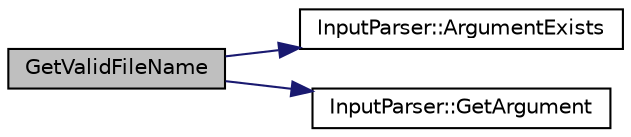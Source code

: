 digraph "GetValidFileName"
{
 // LATEX_PDF_SIZE
  edge [fontname="Helvetica",fontsize="10",labelfontname="Helvetica",labelfontsize="10"];
  node [fontname="Helvetica",fontsize="10",shape=record];
  rankdir="LR";
  Node1 [label="GetValidFileName",height=0.2,width=0.4,color="black", fillcolor="grey75", style="filled", fontcolor="black",tooltip=" "];
  Node1 -> Node2 [color="midnightblue",fontsize="10",style="solid",fontname="Helvetica"];
  Node2 [label="InputParser::ArgumentExists",height=0.2,width=0.4,color="black", fillcolor="white", style="filled",URL="$class_input_parser.html#aed4f79b119e000304124ee680a0f9b51",tooltip=" "];
  Node1 -> Node3 [color="midnightblue",fontsize="10",style="solid",fontname="Helvetica"];
  Node3 [label="InputParser::GetArgument",height=0.2,width=0.4,color="black", fillcolor="white", style="filled",URL="$class_input_parser.html#adbb506c8a00a249c8b1032271ac86c8b",tooltip=" "];
}
